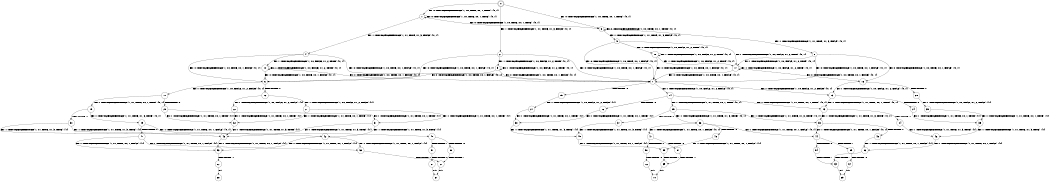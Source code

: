 digraph BCG {
size = "7, 10.5";
center = TRUE;
node [shape = circle];
0 [peripheries = 2];
0 -> 1 [label = "EX !0 !ATOMIC_EXCH_BRANCH (1, +0, TRUE, +0, 1, TRUE) !{0, 1}"];
0 -> 2 [label = "EX !1 !ATOMIC_EXCH_BRANCH (1, +1, TRUE, +1, 3, FALSE) !{0, 1}"];
0 -> 3 [label = "EX !0 !ATOMIC_EXCH_BRANCH (1, +0, TRUE, +0, 1, TRUE) !{0, 1}"];
1 -> 1 [label = "EX !0 !ATOMIC_EXCH_BRANCH (1, +0, TRUE, +0, 1, TRUE) !{0, 1}"];
1 -> 4 [label = "EX !1 !ATOMIC_EXCH_BRANCH (1, +1, TRUE, +1, 3, FALSE) !{0, 1}"];
1 -> 3 [label = "EX !0 !ATOMIC_EXCH_BRANCH (1, +0, TRUE, +0, 1, TRUE) !{0, 1}"];
2 -> 5 [label = "EX !1 !ATOMIC_EXCH_BRANCH (1, +0, FALSE, +1, 2, TRUE) !{0, 1}"];
2 -> 6 [label = "EX !0 !ATOMIC_EXCH_BRANCH (1, +0, TRUE, +0, 1, FALSE) !{0, 1}"];
2 -> 7 [label = "EX !0 !ATOMIC_EXCH_BRANCH (1, +0, TRUE, +0, 1, FALSE) !{0, 1}"];
3 -> 8 [label = "EX !1 !ATOMIC_EXCH_BRANCH (1, +1, TRUE, +1, 3, FALSE) !{0, 1}"];
3 -> 3 [label = "EX !0 !ATOMIC_EXCH_BRANCH (1, +0, TRUE, +0, 1, TRUE) !{0, 1}"];
3 -> 9 [label = "EX !1 !ATOMIC_EXCH_BRANCH (1, +1, TRUE, +1, 3, FALSE) !{0, 1}"];
4 -> 6 [label = "EX !0 !ATOMIC_EXCH_BRANCH (1, +0, TRUE, +0, 1, FALSE) !{0, 1}"];
4 -> 10 [label = "EX !1 !ATOMIC_EXCH_BRANCH (1, +0, FALSE, +1, 2, TRUE) !{0, 1}"];
4 -> 7 [label = "EX !0 !ATOMIC_EXCH_BRANCH (1, +0, TRUE, +0, 1, FALSE) !{0, 1}"];
5 -> 5 [label = "EX !1 !ATOMIC_EXCH_BRANCH (1, +0, FALSE, +1, 2, TRUE) !{0, 1}"];
5 -> 6 [label = "EX !0 !ATOMIC_EXCH_BRANCH (1, +0, TRUE, +0, 1, FALSE) !{0, 1}"];
5 -> 7 [label = "EX !0 !ATOMIC_EXCH_BRANCH (1, +0, TRUE, +0, 1, FALSE) !{0, 1}"];
6 -> 11 [label = "EX !1 !ATOMIC_EXCH_BRANCH (1, +0, FALSE, +1, 2, FALSE) !{0, 1}"];
6 -> 12 [label = "TERMINATE !0"];
7 -> 13 [label = "EX !1 !ATOMIC_EXCH_BRANCH (1, +0, FALSE, +1, 2, FALSE) !{0, 1}"];
7 -> 14 [label = "EX !1 !ATOMIC_EXCH_BRANCH (1, +0, FALSE, +1, 2, FALSE) !{0, 1}"];
7 -> 15 [label = "TERMINATE !0"];
8 -> 16 [label = "EX !0 !ATOMIC_EXCH_BRANCH (1, +0, TRUE, +0, 1, FALSE) !{0, 1}"];
8 -> 17 [label = "EX !1 !ATOMIC_EXCH_BRANCH (1, +0, FALSE, +1, 2, TRUE) !{0, 1}"];
8 -> 7 [label = "EX !0 !ATOMIC_EXCH_BRANCH (1, +0, TRUE, +0, 1, FALSE) !{0, 1}"];
9 -> 17 [label = "EX !1 !ATOMIC_EXCH_BRANCH (1, +0, FALSE, +1, 2, TRUE) !{0, 1}"];
9 -> 7 [label = "EX !0 !ATOMIC_EXCH_BRANCH (1, +0, TRUE, +0, 1, FALSE) !{0, 1}"];
9 -> 18 [label = "EX !1 !ATOMIC_EXCH_BRANCH (1, +0, FALSE, +1, 2, TRUE) !{0, 1}"];
10 -> 6 [label = "EX !0 !ATOMIC_EXCH_BRANCH (1, +0, TRUE, +0, 1, FALSE) !{0, 1}"];
10 -> 10 [label = "EX !1 !ATOMIC_EXCH_BRANCH (1, +0, FALSE, +1, 2, TRUE) !{0, 1}"];
10 -> 7 [label = "EX !0 !ATOMIC_EXCH_BRANCH (1, +0, TRUE, +0, 1, FALSE) !{0, 1}"];
11 -> 19 [label = "EX !1 !ATOMIC_EXCH_BRANCH (1, +1, TRUE, +0, 1, TRUE) !{0, 1}"];
11 -> 20 [label = "TERMINATE !0"];
12 -> 21 [label = "EX !1 !ATOMIC_EXCH_BRANCH (1, +0, FALSE, +1, 2, FALSE) !{1}"];
12 -> 22 [label = "EX !1 !ATOMIC_EXCH_BRANCH (1, +0, FALSE, +1, 2, FALSE) !{1}"];
13 -> 23 [label = "EX !1 !ATOMIC_EXCH_BRANCH (1, +1, TRUE, +0, 1, TRUE) !{0, 1}"];
13 -> 24 [label = "TERMINATE !0"];
14 -> 23 [label = "EX !1 !ATOMIC_EXCH_BRANCH (1, +1, TRUE, +0, 1, TRUE) !{0, 1}"];
14 -> 25 [label = "EX !1 !ATOMIC_EXCH_BRANCH (1, +1, TRUE, +0, 1, TRUE) !{0, 1}"];
14 -> 26 [label = "TERMINATE !0"];
15 -> 27 [label = "EX !1 !ATOMIC_EXCH_BRANCH (1, +0, FALSE, +1, 2, FALSE) !{1}"];
16 -> 13 [label = "EX !1 !ATOMIC_EXCH_BRANCH (1, +0, FALSE, +1, 2, FALSE) !{0, 1}"];
16 -> 28 [label = "TERMINATE !0"];
17 -> 16 [label = "EX !0 !ATOMIC_EXCH_BRANCH (1, +0, TRUE, +0, 1, FALSE) !{0, 1}"];
17 -> 17 [label = "EX !1 !ATOMIC_EXCH_BRANCH (1, +0, FALSE, +1, 2, TRUE) !{0, 1}"];
17 -> 7 [label = "EX !0 !ATOMIC_EXCH_BRANCH (1, +0, TRUE, +0, 1, FALSE) !{0, 1}"];
18 -> 17 [label = "EX !1 !ATOMIC_EXCH_BRANCH (1, +0, FALSE, +1, 2, TRUE) !{0, 1}"];
18 -> 7 [label = "EX !0 !ATOMIC_EXCH_BRANCH (1, +0, TRUE, +0, 1, FALSE) !{0, 1}"];
18 -> 18 [label = "EX !1 !ATOMIC_EXCH_BRANCH (1, +0, FALSE, +1, 2, TRUE) !{0, 1}"];
19 -> 29 [label = "EX !1 !ATOMIC_EXCH_BRANCH (1, +1, TRUE, +1, 3, TRUE) !{0, 1}"];
19 -> 30 [label = "TERMINATE !0"];
20 -> 31 [label = "EX !1 !ATOMIC_EXCH_BRANCH (1, +1, TRUE, +0, 1, TRUE) !{1}"];
20 -> 32 [label = "EX !1 !ATOMIC_EXCH_BRANCH (1, +1, TRUE, +0, 1, TRUE) !{1}"];
21 -> 31 [label = "EX !1 !ATOMIC_EXCH_BRANCH (1, +1, TRUE, +0, 1, TRUE) !{1}"];
21 -> 32 [label = "EX !1 !ATOMIC_EXCH_BRANCH (1, +1, TRUE, +0, 1, TRUE) !{1}"];
22 -> 32 [label = "EX !1 !ATOMIC_EXCH_BRANCH (1, +1, TRUE, +0, 1, TRUE) !{1}"];
23 -> 33 [label = "EX !1 !ATOMIC_EXCH_BRANCH (1, +1, TRUE, +1, 3, TRUE) !{0, 1}"];
23 -> 34 [label = "TERMINATE !0"];
24 -> 35 [label = "EX !1 !ATOMIC_EXCH_BRANCH (1, +1, TRUE, +0, 1, TRUE) !{1}"];
25 -> 33 [label = "EX !1 !ATOMIC_EXCH_BRANCH (1, +1, TRUE, +1, 3, TRUE) !{0, 1}"];
25 -> 36 [label = "EX !1 !ATOMIC_EXCH_BRANCH (1, +1, TRUE, +1, 3, TRUE) !{0, 1}"];
25 -> 37 [label = "TERMINATE !0"];
26 -> 38 [label = "EX !1 !ATOMIC_EXCH_BRANCH (1, +1, TRUE, +0, 1, TRUE) !{1}"];
27 -> 38 [label = "EX !1 !ATOMIC_EXCH_BRANCH (1, +1, TRUE, +0, 1, TRUE) !{1}"];
28 -> 39 [label = "EX !1 !ATOMIC_EXCH_BRANCH (1, +0, FALSE, +1, 2, FALSE) !{1}"];
29 -> 40 [label = "EX !1 !ATOMIC_EXCH_BRANCH (1, +1, TRUE, +0, 1, FALSE) !{0, 1}"];
29 -> 41 [label = "TERMINATE !0"];
30 -> 42 [label = "EX !1 !ATOMIC_EXCH_BRANCH (1, +1, TRUE, +1, 3, TRUE) !{1}"];
30 -> 43 [label = "EX !1 !ATOMIC_EXCH_BRANCH (1, +1, TRUE, +1, 3, TRUE) !{1}"];
31 -> 42 [label = "EX !1 !ATOMIC_EXCH_BRANCH (1, +1, TRUE, +1, 3, TRUE) !{1}"];
31 -> 43 [label = "EX !1 !ATOMIC_EXCH_BRANCH (1, +1, TRUE, +1, 3, TRUE) !{1}"];
32 -> 43 [label = "EX !1 !ATOMIC_EXCH_BRANCH (1, +1, TRUE, +1, 3, TRUE) !{1}"];
33 -> 44 [label = "EX !1 !ATOMIC_EXCH_BRANCH (1, +1, TRUE, +0, 1, FALSE) !{0, 1}"];
33 -> 45 [label = "TERMINATE !0"];
34 -> 46 [label = "EX !1 !ATOMIC_EXCH_BRANCH (1, +1, TRUE, +1, 3, TRUE) !{1}"];
35 -> 46 [label = "EX !1 !ATOMIC_EXCH_BRANCH (1, +1, TRUE, +1, 3, TRUE) !{1}"];
36 -> 44 [label = "EX !1 !ATOMIC_EXCH_BRANCH (1, +1, TRUE, +0, 1, FALSE) !{0, 1}"];
36 -> 47 [label = "EX !1 !ATOMIC_EXCH_BRANCH (1, +1, TRUE, +0, 1, FALSE) !{0, 1}"];
36 -> 48 [label = "TERMINATE !0"];
37 -> 49 [label = "EX !1 !ATOMIC_EXCH_BRANCH (1, +1, TRUE, +1, 3, TRUE) !{1}"];
38 -> 49 [label = "EX !1 !ATOMIC_EXCH_BRANCH (1, +1, TRUE, +1, 3, TRUE) !{1}"];
39 -> 35 [label = "EX !1 !ATOMIC_EXCH_BRANCH (1, +1, TRUE, +0, 1, TRUE) !{1}"];
40 -> 50 [label = "TERMINATE !0"];
40 -> 51 [label = "TERMINATE !1"];
41 -> 52 [label = "EX !1 !ATOMIC_EXCH_BRANCH (1, +1, TRUE, +0, 1, FALSE) !{1}"];
41 -> 53 [label = "EX !1 !ATOMIC_EXCH_BRANCH (1, +1, TRUE, +0, 1, FALSE) !{1}"];
42 -> 52 [label = "EX !1 !ATOMIC_EXCH_BRANCH (1, +1, TRUE, +0, 1, FALSE) !{1}"];
42 -> 53 [label = "EX !1 !ATOMIC_EXCH_BRANCH (1, +1, TRUE, +0, 1, FALSE) !{1}"];
43 -> 53 [label = "EX !1 !ATOMIC_EXCH_BRANCH (1, +1, TRUE, +0, 1, FALSE) !{1}"];
44 -> 54 [label = "TERMINATE !0"];
44 -> 55 [label = "TERMINATE !1"];
45 -> 56 [label = "EX !1 !ATOMIC_EXCH_BRANCH (1, +1, TRUE, +0, 1, FALSE) !{1}"];
46 -> 56 [label = "EX !1 !ATOMIC_EXCH_BRANCH (1, +1, TRUE, +0, 1, FALSE) !{1}"];
47 -> 57 [label = "TERMINATE !0"];
47 -> 58 [label = "TERMINATE !1"];
48 -> 59 [label = "EX !1 !ATOMIC_EXCH_BRANCH (1, +1, TRUE, +0, 1, FALSE) !{1}"];
49 -> 59 [label = "EX !1 !ATOMIC_EXCH_BRANCH (1, +1, TRUE, +0, 1, FALSE) !{1}"];
50 -> 60 [label = "TERMINATE !1"];
51 -> 61 [label = "TERMINATE !0"];
52 -> 60 [label = "TERMINATE !1"];
53 -> 62 [label = "TERMINATE !1"];
54 -> 63 [label = "TERMINATE !1"];
55 -> 64 [label = "TERMINATE !0"];
56 -> 63 [label = "TERMINATE !1"];
57 -> 65 [label = "TERMINATE !1"];
58 -> 66 [label = "TERMINATE !0"];
59 -> 65 [label = "TERMINATE !1"];
60 -> 67 [label = "exit"];
61 -> 67 [label = "exit"];
62 -> 68 [label = "exit"];
63 -> 69 [label = "exit"];
64 -> 69 [label = "exit"];
65 -> 70 [label = "exit"];
66 -> 70 [label = "exit"];
}
